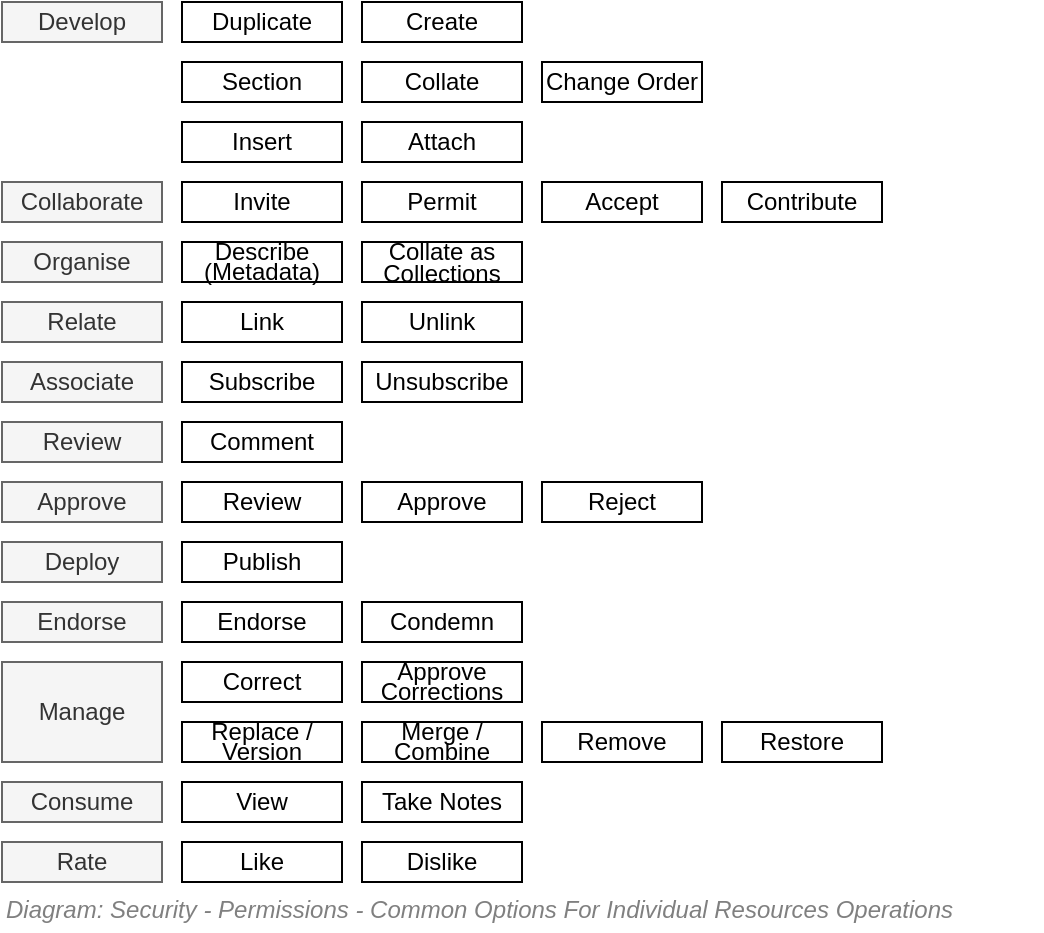 <mxfile version="17.5.0" type="google"><diagram id="PRAW1V9aG5ednJmo-5lo" name="Security/Integrity/Control/Permissions/Resources"><mxGraphModel grid="1" page="1" gridSize="10" guides="1" tooltips="1" connect="1" arrows="1" fold="1" pageScale="1" pageWidth="827" pageHeight="1169" math="0" shadow="0"><root><mxCell id="0"/><mxCell id="1" parent="0"/><mxCell id="IVOpOnbSpyldq_-mlZ4T-1" value="Create" style="rounded=0;whiteSpace=wrap;html=1;" vertex="1" parent="1"><mxGeometry x="300" y="20" width="80" height="20" as="geometry"/></mxCell><mxCell id="IVOpOnbSpyldq_-mlZ4T-2" value="Contribute" style="rounded=0;whiteSpace=wrap;html=1;" vertex="1" parent="1"><mxGeometry x="480" y="110" width="80" height="20" as="geometry"/></mxCell><mxCell id="IVOpOnbSpyldq_-mlZ4T-3" value="Take Notes" style="rounded=0;whiteSpace=wrap;html=1;" vertex="1" parent="1"><mxGeometry x="300" y="410" width="80" height="20" as="geometry"/></mxCell><mxCell id="IVOpOnbSpyldq_-mlZ4T-4" value="Review" style="rounded=0;whiteSpace=wrap;html=1;" vertex="1" parent="1"><mxGeometry x="210" y="260" width="80" height="20" as="geometry"/></mxCell><mxCell id="IVOpOnbSpyldq_-mlZ4T-5" value="Approve" style="rounded=0;whiteSpace=wrap;html=1;" vertex="1" parent="1"><mxGeometry x="300" y="260" width="80" height="20" as="geometry"/></mxCell><mxCell id="IVOpOnbSpyldq_-mlZ4T-6" value="Reject" style="rounded=0;whiteSpace=wrap;html=1;" vertex="1" parent="1"><mxGeometry x="390" y="260" width="80" height="20" as="geometry"/></mxCell><mxCell id="IVOpOnbSpyldq_-mlZ4T-7" value="Endorse" style="rounded=0;whiteSpace=wrap;html=1;" vertex="1" parent="1"><mxGeometry x="210" y="320" width="80" height="20" as="geometry"/></mxCell><mxCell id="IVOpOnbSpyldq_-mlZ4T-9" value="&lt;p style=&quot;line-height: 0.8&quot;&gt;Replace / Version&lt;/p&gt;" style="rounded=0;whiteSpace=wrap;html=1;" vertex="1" parent="1"><mxGeometry x="210" y="380" width="80" height="20" as="geometry"/></mxCell><mxCell id="IVOpOnbSpyldq_-mlZ4T-10" value="Remove" style="rounded=0;whiteSpace=wrap;html=1;" vertex="1" parent="1"><mxGeometry x="390" y="380" width="80" height="20" as="geometry"/></mxCell><mxCell id="IVOpOnbSpyldq_-mlZ4T-11" value="Restore" style="rounded=0;whiteSpace=wrap;html=1;" vertex="1" parent="1"><mxGeometry x="480" y="380" width="80" height="20" as="geometry"/></mxCell><mxCell id="IVOpOnbSpyldq_-mlZ4T-12" value="Correct" style="rounded=0;whiteSpace=wrap;html=1;" vertex="1" parent="1"><mxGeometry x="210" y="350" width="80" height="20" as="geometry"/></mxCell><mxCell id="IVOpOnbSpyldq_-mlZ4T-14" value="Link" style="rounded=0;whiteSpace=wrap;html=1;" vertex="1" parent="1"><mxGeometry x="210" y="170" width="80" height="20" as="geometry"/></mxCell><mxCell id="IVOpOnbSpyldq_-mlZ4T-15" value="Unlink" style="rounded=0;whiteSpace=wrap;html=1;" vertex="1" parent="1"><mxGeometry x="300" y="170" width="80" height="20" as="geometry"/></mxCell><mxCell id="IVOpOnbSpyldq_-mlZ4T-17" value="&lt;p style=&quot;line-height: 0.9&quot;&gt;Collate as Collections&lt;/p&gt;" style="rounded=0;whiteSpace=wrap;html=1;" vertex="1" parent="1"><mxGeometry x="300" y="140" width="80" height="20" as="geometry"/></mxCell><mxCell id="IVOpOnbSpyldq_-mlZ4T-18" value="Publish" style="rounded=0;whiteSpace=wrap;html=1;" vertex="1" parent="1"><mxGeometry x="210" y="290" width="80" height="20" as="geometry"/></mxCell><mxCell id="IVOpOnbSpyldq_-mlZ4T-19" value="&lt;p style=&quot;line-height: 0.8&quot;&gt;Merge /&lt;br&gt;Combine&lt;/p&gt;" style="rounded=0;whiteSpace=wrap;html=1;" vertex="1" parent="1"><mxGeometry x="300" y="380" width="80" height="20" as="geometry"/></mxCell><mxCell id="IVOpOnbSpyldq_-mlZ4T-20" value="&lt;font style=&quot;font-size: 12px&quot;&gt;&lt;span style=&quot;font-size: 12px&quot;&gt;Diagram: Security -&amp;nbsp;&lt;/span&gt;Permissions - Common Options&amp;nbsp;For Individual&amp;nbsp;&lt;/font&gt;&lt;span style=&quot;font-size: 12px&quot;&gt;Resources Operations&amp;nbsp;&lt;/span&gt;" style="text;strokeColor=none;fillColor=none;html=1;fontSize=24;fontStyle=2;verticalAlign=middle;align=left;shadow=0;glass=0;comic=0;opacity=30;fontColor=#808080;" vertex="1" parent="1"><mxGeometry x="120" y="460" width="520" height="20" as="geometry"/></mxCell><mxCell id="IVOpOnbSpyldq_-mlZ4T-21" value="&lt;p style=&quot;line-height: 0.8&quot;&gt;Approve Corrections&lt;/p&gt;" style="rounded=0;whiteSpace=wrap;html=1;" vertex="1" parent="1"><mxGeometry x="300" y="350" width="80" height="20" as="geometry"/></mxCell><mxCell id="IVOpOnbSpyldq_-mlZ4T-22" value="Manage" style="rounded=0;whiteSpace=wrap;html=1;fillColor=#f5f5f5;fontColor=#333333;strokeColor=#666666;" vertex="1" parent="1"><mxGeometry x="120" y="350" width="80" height="50" as="geometry"/></mxCell><mxCell id="IVOpOnbSpyldq_-mlZ4T-23" value="Approve" style="rounded=0;whiteSpace=wrap;html=1;fillColor=#f5f5f5;fontColor=#333333;strokeColor=#666666;" vertex="1" parent="1"><mxGeometry x="120" y="260" width="80" height="20" as="geometry"/></mxCell><mxCell id="IVOpOnbSpyldq_-mlZ4T-25" value="Develop" style="rounded=0;whiteSpace=wrap;html=1;fillColor=#f5f5f5;fontColor=#333333;strokeColor=#666666;" vertex="1" parent="1"><mxGeometry x="120" y="20" width="80" height="20" as="geometry"/></mxCell><mxCell id="IVOpOnbSpyldq_-mlZ4T-26" value="Deploy" style="rounded=0;whiteSpace=wrap;html=1;fillColor=#f5f5f5;fontColor=#333333;strokeColor=#666666;" vertex="1" parent="1"><mxGeometry x="120" y="290" width="80" height="20" as="geometry"/></mxCell><mxCell id="vg7dlV0Oveyqb7tD96f8-1" value="Collaborate" style="rounded=0;whiteSpace=wrap;html=1;fillColor=#f5f5f5;fontColor=#333333;strokeColor=#666666;" vertex="1" parent="1"><mxGeometry x="120" y="110" width="80" height="20" as="geometry"/></mxCell><mxCell id="vg7dlV0Oveyqb7tD96f8-2" value="Invite" style="rounded=0;whiteSpace=wrap;html=1;" vertex="1" parent="1"><mxGeometry x="210" y="110" width="80" height="20" as="geometry"/></mxCell><mxCell id="vg7dlV0Oveyqb7tD96f8-3" value="Permit" style="rounded=0;whiteSpace=wrap;html=1;" vertex="1" parent="1"><mxGeometry x="300" y="110" width="80" height="20" as="geometry"/></mxCell><mxCell id="vg7dlV0Oveyqb7tD96f8-4" value="Accept" style="rounded=0;whiteSpace=wrap;html=1;" vertex="1" parent="1"><mxGeometry x="390" y="110" width="80" height="20" as="geometry"/></mxCell><mxCell id="vg7dlV0Oveyqb7tD96f8-5" value="Attach" style="rounded=0;whiteSpace=wrap;html=1;" vertex="1" parent="1"><mxGeometry x="300" y="80" width="80" height="20" as="geometry"/></mxCell><mxCell id="vg7dlV0Oveyqb7tD96f8-6" value="Associate" style="rounded=0;whiteSpace=wrap;html=1;fillColor=#f5f5f5;fontColor=#333333;strokeColor=#666666;" vertex="1" parent="1"><mxGeometry x="120" y="200" width="80" height="20" as="geometry"/></mxCell><mxCell id="vg7dlV0Oveyqb7tD96f8-7" value="Subscribe" style="rounded=0;whiteSpace=wrap;html=1;" vertex="1" parent="1"><mxGeometry x="210" y="200" width="80" height="20" as="geometry"/></mxCell><mxCell id="vg7dlV0Oveyqb7tD96f8-8" value="Unsubscribe" style="rounded=0;whiteSpace=wrap;html=1;" vertex="1" parent="1"><mxGeometry x="300" y="200" width="80" height="20" as="geometry"/></mxCell><mxCell id="vg7dlV0Oveyqb7tD96f8-9" value="&lt;p style=&quot;line-height: 0.8&quot;&gt;Describe (Metadata)&lt;/p&gt;" style="rounded=0;whiteSpace=wrap;html=1;" vertex="1" parent="1"><mxGeometry x="210" y="140" width="80" height="20" as="geometry"/></mxCell><mxCell id="vg7dlV0Oveyqb7tD96f8-11" value="Organise" style="rounded=0;whiteSpace=wrap;html=1;fillColor=#f5f5f5;fontColor=#333333;strokeColor=#666666;" vertex="1" parent="1"><mxGeometry x="120" y="140" width="80" height="20" as="geometry"/></mxCell><mxCell id="vg7dlV0Oveyqb7tD96f8-12" value="Relate" style="rounded=0;whiteSpace=wrap;html=1;fillColor=#f5f5f5;fontColor=#333333;strokeColor=#666666;" vertex="1" parent="1"><mxGeometry x="120" y="170" width="80" height="20" as="geometry"/></mxCell><mxCell id="vg7dlV0Oveyqb7tD96f8-14" value="Endorse" style="rounded=0;whiteSpace=wrap;html=1;fillColor=#f5f5f5;fontColor=#333333;strokeColor=#666666;" vertex="1" parent="1"><mxGeometry x="120" y="320" width="80" height="20" as="geometry"/></mxCell><mxCell id="vg7dlV0Oveyqb7tD96f8-15" value="Condemn" style="rounded=0;whiteSpace=wrap;html=1;" vertex="1" parent="1"><mxGeometry x="300" y="320" width="80" height="20" as="geometry"/></mxCell><mxCell id="vg7dlV0Oveyqb7tD96f8-16" value="Duplicate" style="rounded=0;whiteSpace=wrap;html=1;" vertex="1" parent="1"><mxGeometry x="210" y="20" width="80" height="20" as="geometry"/></mxCell><mxCell id="vg7dlV0Oveyqb7tD96f8-17" value="Review" style="rounded=0;whiteSpace=wrap;html=1;fillColor=#f5f5f5;fontColor=#333333;strokeColor=#666666;" vertex="1" parent="1"><mxGeometry x="120" y="230" width="80" height="20" as="geometry"/></mxCell><mxCell id="vg7dlV0Oveyqb7tD96f8-18" value="Comment" style="rounded=0;whiteSpace=wrap;html=1;" vertex="1" parent="1"><mxGeometry x="210" y="230" width="80" height="20" as="geometry"/></mxCell><mxCell id="vg7dlV0Oveyqb7tD96f8-19" value="Consume" style="rounded=0;whiteSpace=wrap;html=1;fillColor=#f5f5f5;fontColor=#333333;strokeColor=#666666;" vertex="1" parent="1"><mxGeometry x="120" y="410" width="80" height="20" as="geometry"/></mxCell><mxCell id="vg7dlV0Oveyqb7tD96f8-20" value="View" style="rounded=0;whiteSpace=wrap;html=1;" vertex="1" parent="1"><mxGeometry x="210" y="410" width="80" height="20" as="geometry"/></mxCell><mxCell id="vg7dlV0Oveyqb7tD96f8-23" value="Rate" style="rounded=0;whiteSpace=wrap;html=1;fillColor=#f5f5f5;fontColor=#333333;strokeColor=#666666;" vertex="1" parent="1"><mxGeometry x="120" y="440" width="80" height="20" as="geometry"/></mxCell><mxCell id="vg7dlV0Oveyqb7tD96f8-24" value="Like" style="rounded=0;whiteSpace=wrap;html=1;" vertex="1" parent="1"><mxGeometry x="210" y="440" width="80" height="20" as="geometry"/></mxCell><mxCell id="vg7dlV0Oveyqb7tD96f8-25" value="Dislike" style="rounded=0;whiteSpace=wrap;html=1;" vertex="1" parent="1"><mxGeometry x="300" y="440" width="80" height="20" as="geometry"/></mxCell><mxCell id="vg7dlV0Oveyqb7tD96f8-28" value="Section" style="rounded=0;whiteSpace=wrap;html=1;" vertex="1" parent="1"><mxGeometry x="210" y="50" width="80" height="20" as="geometry"/></mxCell><mxCell id="vg7dlV0Oveyqb7tD96f8-29" value="Collate" style="rounded=0;whiteSpace=wrap;html=1;" vertex="1" parent="1"><mxGeometry x="300" y="50" width="80" height="20" as="geometry"/></mxCell><mxCell id="vg7dlV0Oveyqb7tD96f8-30" value="Change Order" style="rounded=0;whiteSpace=wrap;html=1;" vertex="1" parent="1"><mxGeometry x="390" y="50" width="80" height="20" as="geometry"/></mxCell><mxCell id="vg7dlV0Oveyqb7tD96f8-31" value="Insert" style="rounded=0;whiteSpace=wrap;html=1;" vertex="1" parent="1"><mxGeometry x="210" y="80" width="80" height="20" as="geometry"/></mxCell></root></mxGraphModel></diagram></mxfile>